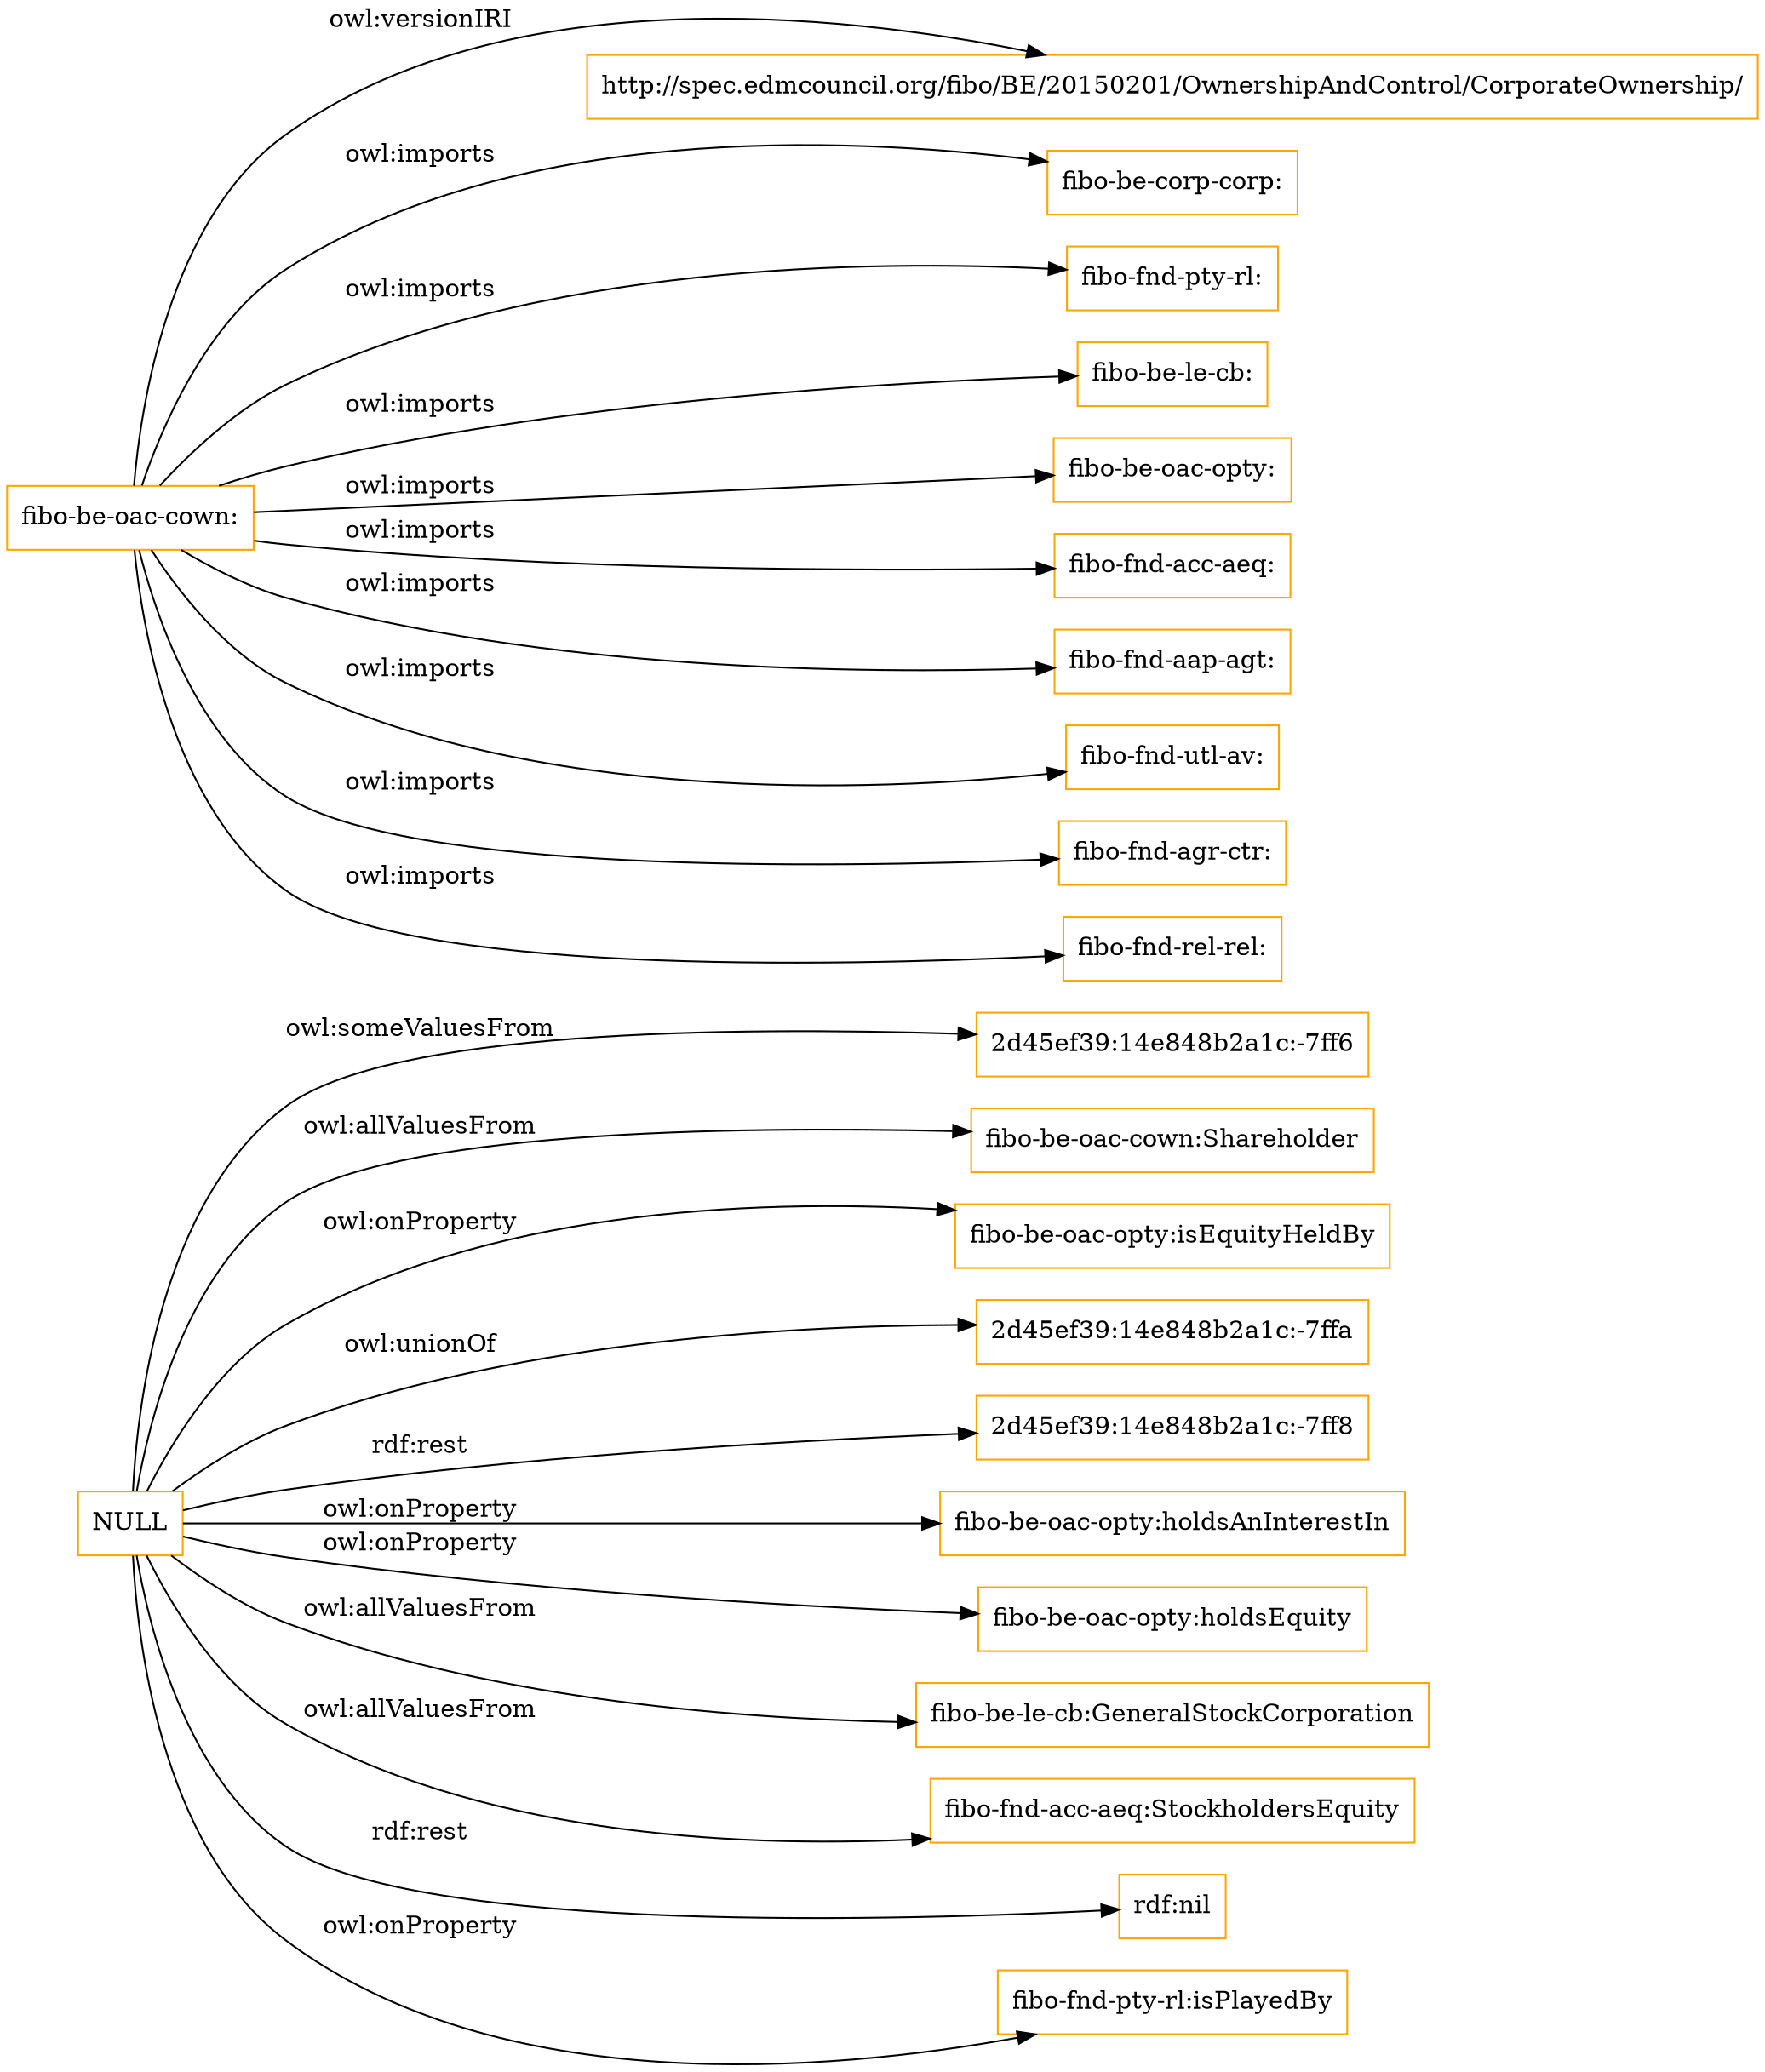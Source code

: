 digraph ar2dtool_diagram { 
rankdir=LR;
size="1501"
node [shape = rectangle, color="orange"]; "2d45ef39:14e848b2a1c:-7ff6" "fibo-be-oac-cown:Shareholder" ; /*classes style*/
	"NULL" -> "fibo-be-oac-opty:isEquityHeldBy" [ label = "owl:onProperty" ];
	"NULL" -> "2d45ef39:14e848b2a1c:-7ffa" [ label = "owl:unionOf" ];
	"NULL" -> "2d45ef39:14e848b2a1c:-7ff6" [ label = "owl:someValuesFrom" ];
	"NULL" -> "fibo-be-oac-cown:Shareholder" [ label = "owl:allValuesFrom" ];
	"NULL" -> "2d45ef39:14e848b2a1c:-7ff8" [ label = "rdf:rest" ];
	"NULL" -> "fibo-be-oac-opty:holdsAnInterestIn" [ label = "owl:onProperty" ];
	"NULL" -> "fibo-be-oac-opty:holdsEquity" [ label = "owl:onProperty" ];
	"NULL" -> "fibo-be-le-cb:GeneralStockCorporation" [ label = "owl:allValuesFrom" ];
	"NULL" -> "fibo-fnd-acc-aeq:StockholdersEquity" [ label = "owl:allValuesFrom" ];
	"NULL" -> "rdf:nil" [ label = "rdf:rest" ];
	"NULL" -> "fibo-fnd-pty-rl:isPlayedBy" [ label = "owl:onProperty" ];
	"fibo-be-oac-cown:" -> "http://spec.edmcouncil.org/fibo/BE/20150201/OwnershipAndControl/CorporateOwnership/" [ label = "owl:versionIRI" ];
	"fibo-be-oac-cown:" -> "fibo-be-corp-corp:" [ label = "owl:imports" ];
	"fibo-be-oac-cown:" -> "fibo-fnd-pty-rl:" [ label = "owl:imports" ];
	"fibo-be-oac-cown:" -> "fibo-be-le-cb:" [ label = "owl:imports" ];
	"fibo-be-oac-cown:" -> "fibo-be-oac-opty:" [ label = "owl:imports" ];
	"fibo-be-oac-cown:" -> "fibo-fnd-acc-aeq:" [ label = "owl:imports" ];
	"fibo-be-oac-cown:" -> "fibo-fnd-aap-agt:" [ label = "owl:imports" ];
	"fibo-be-oac-cown:" -> "fibo-fnd-utl-av:" [ label = "owl:imports" ];
	"fibo-be-oac-cown:" -> "fibo-fnd-agr-ctr:" [ label = "owl:imports" ];
	"fibo-be-oac-cown:" -> "fibo-fnd-rel-rel:" [ label = "owl:imports" ];

}
